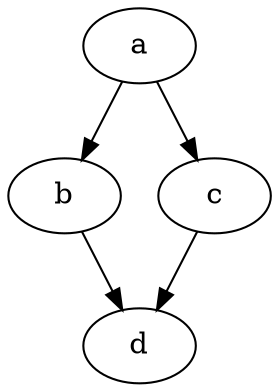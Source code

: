 digraph "example" {
    a [Weight=2];
    b [Weight=3];
    a -> b [Weight=1];
    c [Weight=3];
    a -> c [Weight=2];
    d [Weight=2];
    b -> d [Weight=2];
    c -> d [Weight=1];
}